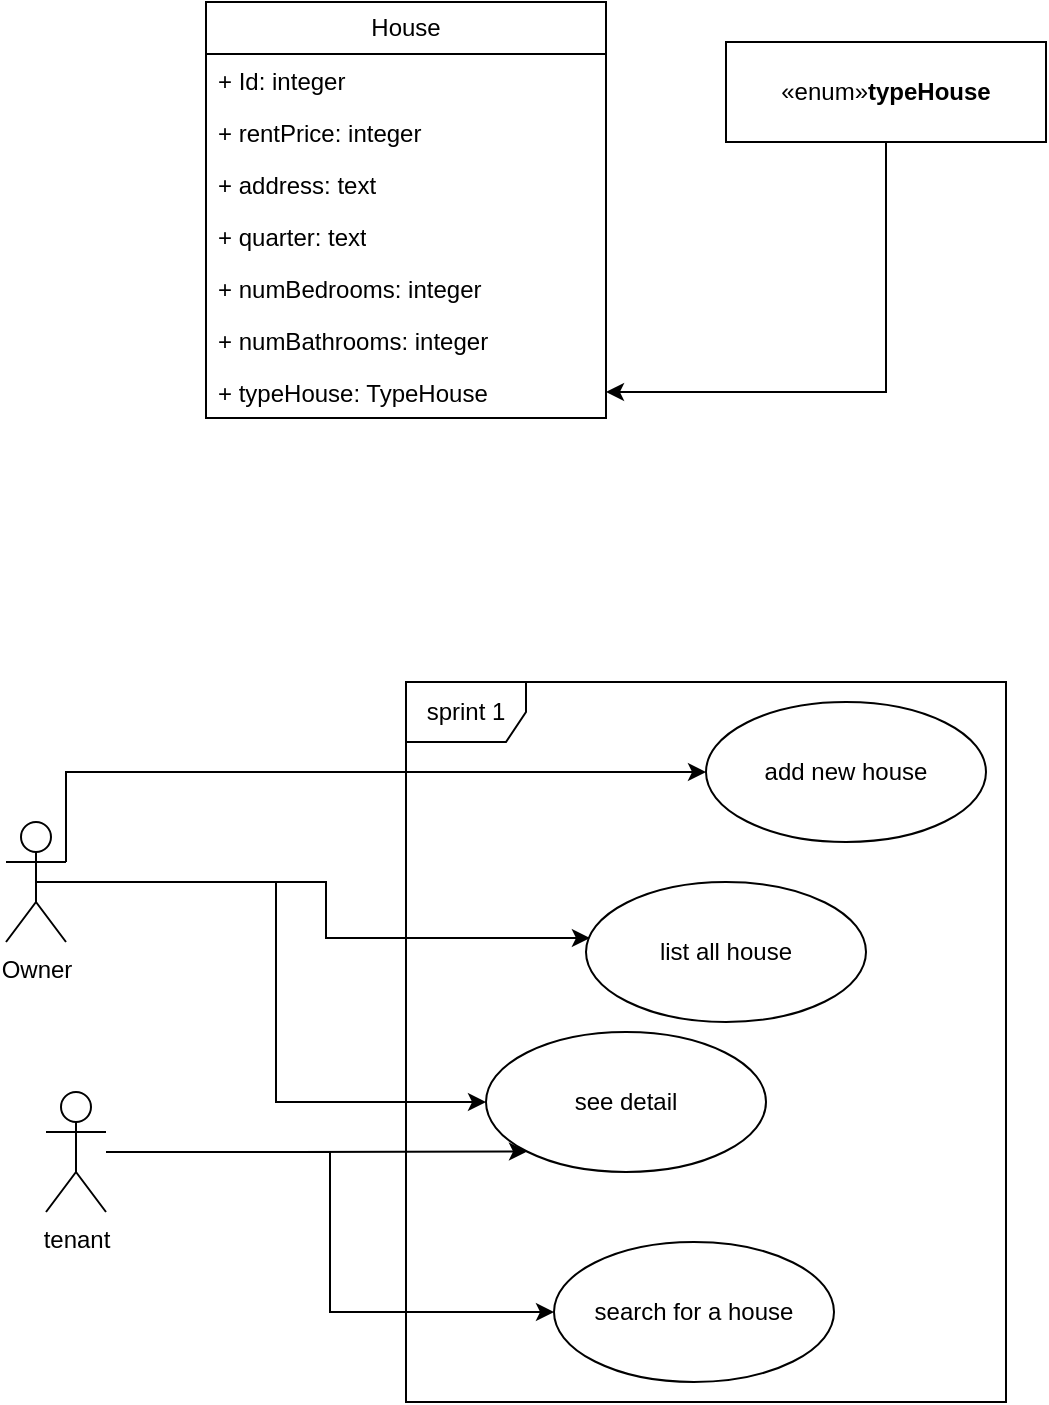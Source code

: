 <mxfile version="24.4.8" type="github">
  <diagram id="C5RBs43oDa-KdzZeNtuy" name="Page-1">
    <mxGraphModel dx="880" dy="404" grid="1" gridSize="10" guides="1" tooltips="1" connect="1" arrows="1" fold="1" page="1" pageScale="1" pageWidth="827" pageHeight="1169" math="0" shadow="0">
      <root>
        <mxCell id="WIyWlLk6GJQsqaUBKTNV-0" />
        <mxCell id="WIyWlLk6GJQsqaUBKTNV-1" parent="WIyWlLk6GJQsqaUBKTNV-0" />
        <mxCell id="rPpjUnX0b_olQKSjMyvt-0" value="House" style="swimlane;fontStyle=0;childLayout=stackLayout;horizontal=1;startSize=26;fillColor=none;horizontalStack=0;resizeParent=1;resizeParentMax=0;resizeLast=0;collapsible=1;marginBottom=0;whiteSpace=wrap;html=1;" vertex="1" parent="WIyWlLk6GJQsqaUBKTNV-1">
          <mxGeometry x="170" y="70" width="200" height="208" as="geometry" />
        </mxCell>
        <mxCell id="rPpjUnX0b_olQKSjMyvt-1" value="+ Id: integer" style="text;strokeColor=none;fillColor=none;align=left;verticalAlign=top;spacingLeft=4;spacingRight=4;overflow=hidden;rotatable=0;points=[[0,0.5],[1,0.5]];portConstraint=eastwest;whiteSpace=wrap;html=1;" vertex="1" parent="rPpjUnX0b_olQKSjMyvt-0">
          <mxGeometry y="26" width="200" height="26" as="geometry" />
        </mxCell>
        <mxCell id="rPpjUnX0b_olQKSjMyvt-2" value="+ rentPrice: integer" style="text;strokeColor=none;fillColor=none;align=left;verticalAlign=top;spacingLeft=4;spacingRight=4;overflow=hidden;rotatable=0;points=[[0,0.5],[1,0.5]];portConstraint=eastwest;whiteSpace=wrap;html=1;" vertex="1" parent="rPpjUnX0b_olQKSjMyvt-0">
          <mxGeometry y="52" width="200" height="26" as="geometry" />
        </mxCell>
        <mxCell id="rPpjUnX0b_olQKSjMyvt-3" value="+ address: text" style="text;strokeColor=none;fillColor=none;align=left;verticalAlign=top;spacingLeft=4;spacingRight=4;overflow=hidden;rotatable=0;points=[[0,0.5],[1,0.5]];portConstraint=eastwest;whiteSpace=wrap;html=1;" vertex="1" parent="rPpjUnX0b_olQKSjMyvt-0">
          <mxGeometry y="78" width="200" height="26" as="geometry" />
        </mxCell>
        <mxCell id="rPpjUnX0b_olQKSjMyvt-13" value="+ quarter: text" style="text;strokeColor=none;fillColor=none;align=left;verticalAlign=top;spacingLeft=4;spacingRight=4;overflow=hidden;rotatable=0;points=[[0,0.5],[1,0.5]];portConstraint=eastwest;whiteSpace=wrap;html=1;" vertex="1" parent="rPpjUnX0b_olQKSjMyvt-0">
          <mxGeometry y="104" width="200" height="26" as="geometry" />
        </mxCell>
        <mxCell id="rPpjUnX0b_olQKSjMyvt-10" value="+ numBedrooms: integer" style="text;strokeColor=none;fillColor=none;align=left;verticalAlign=top;spacingLeft=4;spacingRight=4;overflow=hidden;rotatable=0;points=[[0,0.5],[1,0.5]];portConstraint=eastwest;whiteSpace=wrap;html=1;" vertex="1" parent="rPpjUnX0b_olQKSjMyvt-0">
          <mxGeometry y="130" width="200" height="26" as="geometry" />
        </mxCell>
        <mxCell id="rPpjUnX0b_olQKSjMyvt-12" value="+ numBathrooms: integer" style="text;strokeColor=none;fillColor=none;align=left;verticalAlign=top;spacingLeft=4;spacingRight=4;overflow=hidden;rotatable=0;points=[[0,0.5],[1,0.5]];portConstraint=eastwest;whiteSpace=wrap;html=1;" vertex="1" parent="rPpjUnX0b_olQKSjMyvt-0">
          <mxGeometry y="156" width="200" height="26" as="geometry" />
        </mxCell>
        <mxCell id="rPpjUnX0b_olQKSjMyvt-14" value="+ typeHouse: TypeHouse " style="text;strokeColor=none;fillColor=none;align=left;verticalAlign=top;spacingLeft=4;spacingRight=4;overflow=hidden;rotatable=0;points=[[0,0.5],[1,0.5]];portConstraint=eastwest;whiteSpace=wrap;html=1;" vertex="1" parent="rPpjUnX0b_olQKSjMyvt-0">
          <mxGeometry y="182" width="200" height="26" as="geometry" />
        </mxCell>
        <mxCell id="rPpjUnX0b_olQKSjMyvt-16" style="edgeStyle=orthogonalEdgeStyle;rounded=0;orthogonalLoop=1;jettySize=auto;html=1;entryX=1;entryY=0.5;entryDx=0;entryDy=0;" edge="1" parent="WIyWlLk6GJQsqaUBKTNV-1" source="rPpjUnX0b_olQKSjMyvt-15" target="rPpjUnX0b_olQKSjMyvt-14">
          <mxGeometry relative="1" as="geometry" />
        </mxCell>
        <mxCell id="rPpjUnX0b_olQKSjMyvt-15" value="«enum»&lt;b&gt;typeHouse&lt;/b&gt;&lt;br&gt;&lt;b&gt;&lt;/b&gt;" style="html=1;whiteSpace=wrap;" vertex="1" parent="WIyWlLk6GJQsqaUBKTNV-1">
          <mxGeometry x="430" y="90" width="160" height="50" as="geometry" />
        </mxCell>
        <mxCell id="rPpjUnX0b_olQKSjMyvt-45" style="edgeStyle=orthogonalEdgeStyle;rounded=0;orthogonalLoop=1;jettySize=auto;html=1;exitX=1;exitY=0.333;exitDx=0;exitDy=0;exitPerimeter=0;entryX=0;entryY=0.5;entryDx=0;entryDy=0;" edge="1" parent="WIyWlLk6GJQsqaUBKTNV-1" source="rPpjUnX0b_olQKSjMyvt-17" target="rPpjUnX0b_olQKSjMyvt-22">
          <mxGeometry relative="1" as="geometry">
            <Array as="points">
              <mxPoint x="100" y="455" />
            </Array>
          </mxGeometry>
        </mxCell>
        <mxCell id="rPpjUnX0b_olQKSjMyvt-48" style="edgeStyle=orthogonalEdgeStyle;rounded=0;orthogonalLoop=1;jettySize=auto;html=1;exitX=0.5;exitY=0.5;exitDx=0;exitDy=0;exitPerimeter=0;entryX=0;entryY=0.5;entryDx=0;entryDy=0;" edge="1" parent="WIyWlLk6GJQsqaUBKTNV-1" source="rPpjUnX0b_olQKSjMyvt-17" target="rPpjUnX0b_olQKSjMyvt-26">
          <mxGeometry relative="1" as="geometry" />
        </mxCell>
        <object label="Owner" id="rPpjUnX0b_olQKSjMyvt-17">
          <mxCell style="shape=umlActor;verticalLabelPosition=bottom;verticalAlign=top;html=1;" vertex="1" parent="WIyWlLk6GJQsqaUBKTNV-1">
            <mxGeometry x="70" y="480" width="30" height="60" as="geometry" />
          </mxCell>
        </object>
        <mxCell id="rPpjUnX0b_olQKSjMyvt-21" value="sprint 1" style="shape=umlFrame;whiteSpace=wrap;html=1;pointerEvents=0;" vertex="1" parent="WIyWlLk6GJQsqaUBKTNV-1">
          <mxGeometry x="270" y="410" width="300" height="360" as="geometry" />
        </mxCell>
        <mxCell id="rPpjUnX0b_olQKSjMyvt-22" value="add new house" style="ellipse;whiteSpace=wrap;html=1;" vertex="1" parent="WIyWlLk6GJQsqaUBKTNV-1">
          <mxGeometry x="420" y="420" width="140" height="70" as="geometry" />
        </mxCell>
        <mxCell id="rPpjUnX0b_olQKSjMyvt-23" value="list all house " style="ellipse;whiteSpace=wrap;html=1;" vertex="1" parent="WIyWlLk6GJQsqaUBKTNV-1">
          <mxGeometry x="360" y="510" width="140" height="70" as="geometry" />
        </mxCell>
        <mxCell id="rPpjUnX0b_olQKSjMyvt-24" value="search for a house" style="ellipse;whiteSpace=wrap;html=1;" vertex="1" parent="WIyWlLk6GJQsqaUBKTNV-1">
          <mxGeometry x="344" y="690" width="140" height="70" as="geometry" />
        </mxCell>
        <mxCell id="rPpjUnX0b_olQKSjMyvt-26" value="see detail" style="ellipse;whiteSpace=wrap;html=1;" vertex="1" parent="WIyWlLk6GJQsqaUBKTNV-1">
          <mxGeometry x="310" y="585" width="140" height="70" as="geometry" />
        </mxCell>
        <mxCell id="rPpjUnX0b_olQKSjMyvt-47" style="edgeStyle=orthogonalEdgeStyle;rounded=0;orthogonalLoop=1;jettySize=auto;html=1;entryX=0;entryY=0.5;entryDx=0;entryDy=0;" edge="1" parent="WIyWlLk6GJQsqaUBKTNV-1" source="rPpjUnX0b_olQKSjMyvt-44" target="rPpjUnX0b_olQKSjMyvt-24">
          <mxGeometry relative="1" as="geometry" />
        </mxCell>
        <mxCell id="rPpjUnX0b_olQKSjMyvt-44" value="tenant" style="shape=umlActor;verticalLabelPosition=bottom;verticalAlign=top;html=1;" vertex="1" parent="WIyWlLk6GJQsqaUBKTNV-1">
          <mxGeometry x="90" y="615" width="30" height="60" as="geometry" />
        </mxCell>
        <mxCell id="rPpjUnX0b_olQKSjMyvt-46" style="edgeStyle=orthogonalEdgeStyle;rounded=0;orthogonalLoop=1;jettySize=auto;html=1;entryX=0.014;entryY=0.4;entryDx=0;entryDy=0;entryPerimeter=0;exitX=0.5;exitY=0.5;exitDx=0;exitDy=0;exitPerimeter=0;" edge="1" parent="WIyWlLk6GJQsqaUBKTNV-1" source="rPpjUnX0b_olQKSjMyvt-17" target="rPpjUnX0b_olQKSjMyvt-23">
          <mxGeometry relative="1" as="geometry" />
        </mxCell>
        <mxCell id="rPpjUnX0b_olQKSjMyvt-49" style="edgeStyle=orthogonalEdgeStyle;rounded=0;orthogonalLoop=1;jettySize=auto;html=1;entryX=0;entryY=1;entryDx=0;entryDy=0;" edge="1" parent="WIyWlLk6GJQsqaUBKTNV-1" source="rPpjUnX0b_olQKSjMyvt-44" target="rPpjUnX0b_olQKSjMyvt-26">
          <mxGeometry relative="1" as="geometry" />
        </mxCell>
      </root>
    </mxGraphModel>
  </diagram>
</mxfile>
